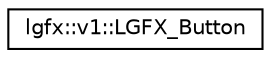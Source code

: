 digraph "Graphical Class Hierarchy"
{
 // LATEX_PDF_SIZE
  edge [fontname="Helvetica",fontsize="10",labelfontname="Helvetica",labelfontsize="10"];
  node [fontname="Helvetica",fontsize="10",shape=record];
  rankdir="LR";
  Node0 [label="lgfx::v1::LGFX_Button",height=0.2,width=0.4,color="black", fillcolor="white", style="filled",URL="$d1/d3d/classlgfx_1_1v1_1_1LGFX__Button.html",tooltip=" "];
}

